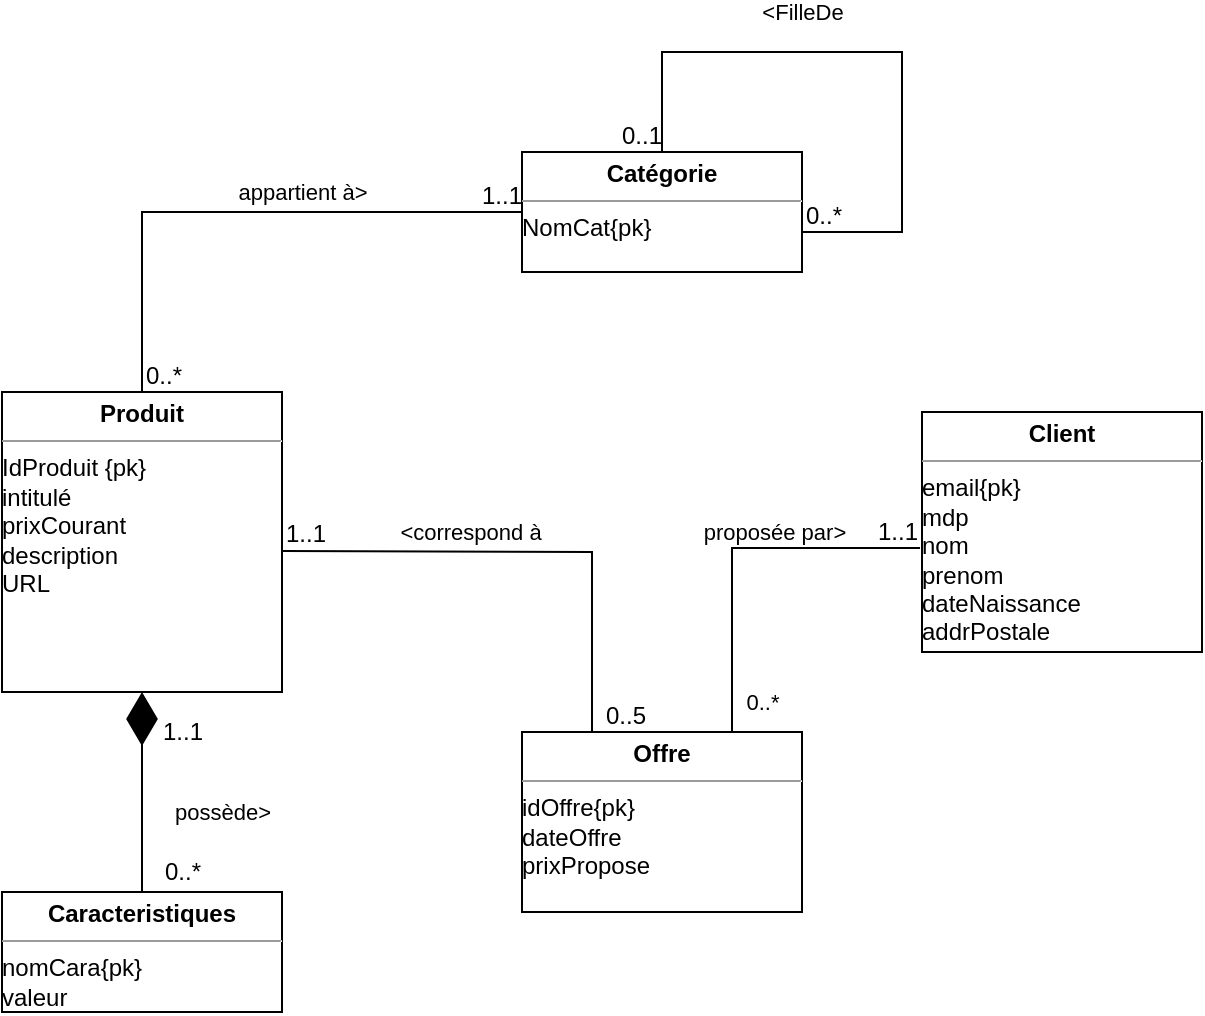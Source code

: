 <mxfile version="14.5.7" type="device"><diagram id="cHTWZtCL7wQLiuDxgpYU" name="Page-1"><mxGraphModel dx="1451" dy="552" grid="1" gridSize="10" guides="1" tooltips="1" connect="1" arrows="1" fold="1" page="1" pageScale="1" pageWidth="850" pageHeight="1100" math="0" shadow="0"><root><mxCell id="0"/><mxCell id="1" parent="0"/><mxCell id="W_PL6yiZDbPLuvrDB3ub-6" value="&lt;p style=&quot;margin: 0px ; margin-top: 4px ; text-align: center&quot;&gt;&lt;b&gt;Produit&lt;/b&gt;&lt;br&gt;&lt;/p&gt;&lt;hr size=&quot;1&quot;&gt;&lt;div style=&quot;height: 2px&quot;&gt;IdProduit {pk}&lt;br&gt;intitulé&lt;br&gt;prixCourant&lt;br&gt;description&lt;br&gt;URL&lt;br&gt;&lt;br&gt;&lt;/div&gt;&lt;div style=&quot;height: 2px&quot;&gt;&lt;br&gt;&lt;br&gt;&lt;/div&gt;&lt;div style=&quot;height: 2px&quot;&gt;&lt;br&gt;&lt;/div&gt;&lt;div style=&quot;height: 2px&quot;&gt;&lt;br&gt;&lt;/div&gt;" style="verticalAlign=top;align=left;overflow=fill;fontSize=12;fontFamily=Helvetica;html=1;" parent="1" vertex="1"><mxGeometry x="70" y="320" width="140" height="150" as="geometry"/></mxCell><mxCell id="W_PL6yiZDbPLuvrDB3ub-7" value="&lt;p style=&quot;margin: 0px ; margin-top: 4px ; text-align: center&quot;&gt;&lt;b&gt;Client&lt;/b&gt;&lt;br&gt;&lt;/p&gt;&lt;hr size=&quot;1&quot;&gt;&lt;div style=&quot;height: 2px&quot;&gt;email{pk}&lt;br&gt;mdp&lt;br&gt;nom&lt;br&gt;prenom&lt;br&gt;dateNaissance&lt;br&gt;addrPostale&lt;br&gt;&lt;/div&gt;" style="verticalAlign=top;align=left;overflow=fill;fontSize=12;fontFamily=Helvetica;html=1;" parent="1" vertex="1"><mxGeometry x="530" y="330" width="140" height="120" as="geometry"/></mxCell><mxCell id="W_PL6yiZDbPLuvrDB3ub-8" value="&lt;p style=&quot;margin: 0px ; margin-top: 4px ; text-align: center&quot;&gt;&lt;b&gt;Offre&lt;/b&gt;&lt;br&gt;&lt;/p&gt;&lt;hr size=&quot;1&quot;&gt;&lt;div style=&quot;height: 2px&quot;&gt;idOffre{pk}&lt;br&gt;dateOffre&lt;br&gt;prixPropose&lt;br&gt;&lt;/div&gt;" style="verticalAlign=top;align=left;overflow=fill;fontSize=12;fontFamily=Helvetica;html=1;" parent="1" vertex="1"><mxGeometry x="330" y="490" width="140" height="90" as="geometry"/></mxCell><mxCell id="W_PL6yiZDbPLuvrDB3ub-9" value="&lt;p style=&quot;margin: 0px ; margin-top: 4px ; text-align: center&quot;&gt;&lt;b&gt;Catégorie&lt;/b&gt;&lt;br&gt;&lt;/p&gt;&lt;hr size=&quot;1&quot;&gt;&lt;div style=&quot;height: 2px&quot;&gt;NomCat{pk}&lt;/div&gt;" style="verticalAlign=top;align=left;overflow=fill;fontSize=12;fontFamily=Helvetica;html=1;" parent="1" vertex="1"><mxGeometry x="330" y="200" width="140" height="60" as="geometry"/></mxCell><mxCell id="W_PL6yiZDbPLuvrDB3ub-38" value="" style="endArrow=none;html=1;rounded=0;entryX=0.25;entryY=0;entryDx=0;entryDy=0;" parent="1" target="W_PL6yiZDbPLuvrDB3ub-8" edge="1"><mxGeometry relative="1" as="geometry"><mxPoint x="210" y="399.5" as="sourcePoint"/><mxPoint x="380" y="400" as="targetPoint"/><Array as="points"><mxPoint x="365" y="400"/></Array></mxGeometry></mxCell><mxCell id="W_PL6yiZDbPLuvrDB3ub-39" value="1..1" style="resizable=0;html=1;align=left;verticalAlign=bottom;" parent="W_PL6yiZDbPLuvrDB3ub-38" connectable="0" vertex="1"><mxGeometry x="-1" relative="1" as="geometry"/></mxCell><mxCell id="W_PL6yiZDbPLuvrDB3ub-96" value="&amp;lt;correspond à" style="edgeLabel;html=1;align=center;verticalAlign=middle;resizable=0;points=[];" parent="W_PL6yiZDbPLuvrDB3ub-38" vertex="1" connectable="0"><mxGeometry x="-0.233" y="-3" relative="1" as="geometry"><mxPoint y="-12.8" as="offset"/></mxGeometry></mxCell><mxCell id="W_PL6yiZDbPLuvrDB3ub-42" value="" style="endArrow=none;html=1;rounded=0;entryX=-0.007;entryY=0.567;entryDx=0;entryDy=0;entryPerimeter=0;exitX=0.75;exitY=0;exitDx=0;exitDy=0;" parent="1" source="W_PL6yiZDbPLuvrDB3ub-8" target="W_PL6yiZDbPLuvrDB3ub-7" edge="1"><mxGeometry relative="1" as="geometry"><mxPoint x="420" y="399.5" as="sourcePoint"/><mxPoint x="520" y="400" as="targetPoint"/><Array as="points"><mxPoint x="435" y="398"/></Array></mxGeometry></mxCell><mxCell id="W_PL6yiZDbPLuvrDB3ub-43" value="" style="resizable=0;html=1;align=left;verticalAlign=bottom;" parent="W_PL6yiZDbPLuvrDB3ub-42" connectable="0" vertex="1"><mxGeometry x="-1" relative="1" as="geometry"/></mxCell><mxCell id="W_PL6yiZDbPLuvrDB3ub-44" value="1..1" style="resizable=0;html=1;align=right;verticalAlign=bottom;" parent="W_PL6yiZDbPLuvrDB3ub-42" connectable="0" vertex="1"><mxGeometry x="1" relative="1" as="geometry"/></mxCell><mxCell id="W_PL6yiZDbPLuvrDB3ub-93" value="0..*" style="edgeLabel;html=1;align=center;verticalAlign=middle;resizable=0;points=[];" parent="W_PL6yiZDbPLuvrDB3ub-42" vertex="1" connectable="0"><mxGeometry x="-0.839" y="-2" relative="1" as="geometry"><mxPoint x="13" as="offset"/></mxGeometry></mxCell><mxCell id="W_PL6yiZDbPLuvrDB3ub-97" value="proposée par&amp;gt;" style="edgeLabel;html=1;align=center;verticalAlign=middle;resizable=0;points=[];" parent="W_PL6yiZDbPLuvrDB3ub-42" vertex="1" connectable="0"><mxGeometry x="0.215" y="-2" relative="1" as="geometry"><mxPoint y="-10.01" as="offset"/></mxGeometry></mxCell><mxCell id="W_PL6yiZDbPLuvrDB3ub-58" value="" style="endArrow=none;html=1;rounded=0;entryX=0.5;entryY=0;entryDx=0;entryDy=0;" parent="1" target="W_PL6yiZDbPLuvrDB3ub-9" edge="1"><mxGeometry relative="1" as="geometry"><mxPoint x="470" y="240" as="sourcePoint"/><mxPoint x="630" y="240" as="targetPoint"/><Array as="points"><mxPoint x="520" y="240"/><mxPoint x="520" y="150"/><mxPoint x="400" y="150"/></Array></mxGeometry></mxCell><mxCell id="W_PL6yiZDbPLuvrDB3ub-59" value="0..*" style="resizable=0;html=1;align=left;verticalAlign=bottom;" parent="W_PL6yiZDbPLuvrDB3ub-58" connectable="0" vertex="1"><mxGeometry x="-1" relative="1" as="geometry"/></mxCell><mxCell id="W_PL6yiZDbPLuvrDB3ub-60" value="0..1" style="resizable=0;html=1;align=right;verticalAlign=bottom;" parent="W_PL6yiZDbPLuvrDB3ub-58" connectable="0" vertex="1"><mxGeometry x="1" relative="1" as="geometry"/></mxCell><mxCell id="W_PL6yiZDbPLuvrDB3ub-61" value="&amp;lt;FilleDe" style="edgeLabel;html=1;align=center;verticalAlign=middle;resizable=0;points=[];" parent="W_PL6yiZDbPLuvrDB3ub-58" vertex="1" connectable="0"><mxGeometry x="0.426" y="1" relative="1" as="geometry"><mxPoint x="31" y="-21" as="offset"/></mxGeometry></mxCell><mxCell id="W_PL6yiZDbPLuvrDB3ub-63" value="" style="endArrow=none;html=1;rounded=0;exitX=0.5;exitY=0;exitDx=0;exitDy=0;entryX=0;entryY=0.5;entryDx=0;entryDy=0;" parent="1" source="W_PL6yiZDbPLuvrDB3ub-6" target="W_PL6yiZDbPLuvrDB3ub-9" edge="1"><mxGeometry relative="1" as="geometry"><mxPoint x="230" y="350" as="sourcePoint"/><mxPoint x="390" y="350" as="targetPoint"/><Array as="points"><mxPoint x="140" y="230"/></Array></mxGeometry></mxCell><mxCell id="W_PL6yiZDbPLuvrDB3ub-64" value="0..*" style="resizable=0;html=1;align=left;verticalAlign=bottom;" parent="W_PL6yiZDbPLuvrDB3ub-63" connectable="0" vertex="1"><mxGeometry x="-1" relative="1" as="geometry"/></mxCell><mxCell id="W_PL6yiZDbPLuvrDB3ub-65" value="1..1" style="resizable=0;html=1;align=right;verticalAlign=bottom;" parent="W_PL6yiZDbPLuvrDB3ub-63" connectable="0" vertex="1"><mxGeometry x="1" relative="1" as="geometry"/></mxCell><mxCell id="W_PL6yiZDbPLuvrDB3ub-103" value="appartient à&amp;gt;" style="edgeLabel;html=1;align=center;verticalAlign=middle;resizable=0;points=[];" parent="W_PL6yiZDbPLuvrDB3ub-63" vertex="1" connectable="0"><mxGeometry x="0.179" relative="1" as="geometry"><mxPoint x="5" y="-10" as="offset"/></mxGeometry></mxCell><mxCell id="W_PL6yiZDbPLuvrDB3ub-81" value="&lt;p style=&quot;margin: 0px ; margin-top: 4px ; text-align: center&quot;&gt;&lt;b&gt;Caracteristiques&lt;/b&gt;&lt;/p&gt;&lt;hr size=&quot;1&quot;&gt;&lt;div&gt;nomCara{pk}&lt;/div&gt;&lt;div&gt;valeur&lt;br&gt;&lt;/div&gt;" style="verticalAlign=top;align=left;overflow=fill;fontSize=12;fontFamily=Helvetica;html=1;" parent="1" vertex="1"><mxGeometry x="70" y="570" width="140" height="60" as="geometry"/></mxCell><mxCell id="W_PL6yiZDbPLuvrDB3ub-83" value="" style="endArrow=diamondThin;endFill=1;endSize=24;html=1;entryX=0.5;entryY=1;entryDx=0;entryDy=0;" parent="1" target="W_PL6yiZDbPLuvrDB3ub-6" edge="1"><mxGeometry width="160" relative="1" as="geometry"><mxPoint x="140" y="570" as="sourcePoint"/><mxPoint x="300" y="570" as="targetPoint"/></mxGeometry></mxCell><mxCell id="W_PL6yiZDbPLuvrDB3ub-104" value="possède&amp;gt;" style="edgeLabel;html=1;align=center;verticalAlign=middle;resizable=0;points=[];" parent="W_PL6yiZDbPLuvrDB3ub-83" vertex="1" connectable="0"><mxGeometry x="-0.2" y="1" relative="1" as="geometry"><mxPoint x="41" as="offset"/></mxGeometry></mxCell><mxCell id="W_PL6yiZDbPLuvrDB3ub-85" value="0..*" style="text;html=1;align=center;verticalAlign=middle;resizable=0;points=[];autosize=1;" parent="1" vertex="1"><mxGeometry x="145" y="550" width="30" height="20" as="geometry"/></mxCell><mxCell id="W_PL6yiZDbPLuvrDB3ub-86" value="1..1" style="text;html=1;align=center;verticalAlign=middle;resizable=0;points=[];autosize=1;" parent="1" vertex="1"><mxGeometry x="140" y="480" width="40" height="20" as="geometry"/></mxCell><mxCell id="W_PL6yiZDbPLuvrDB3ub-91" value="0..5" style="resizable=0;html=1;align=left;verticalAlign=bottom;" parent="1" connectable="0" vertex="1"><mxGeometry x="370" y="490" as="geometry"/></mxCell></root></mxGraphModel></diagram></mxfile>